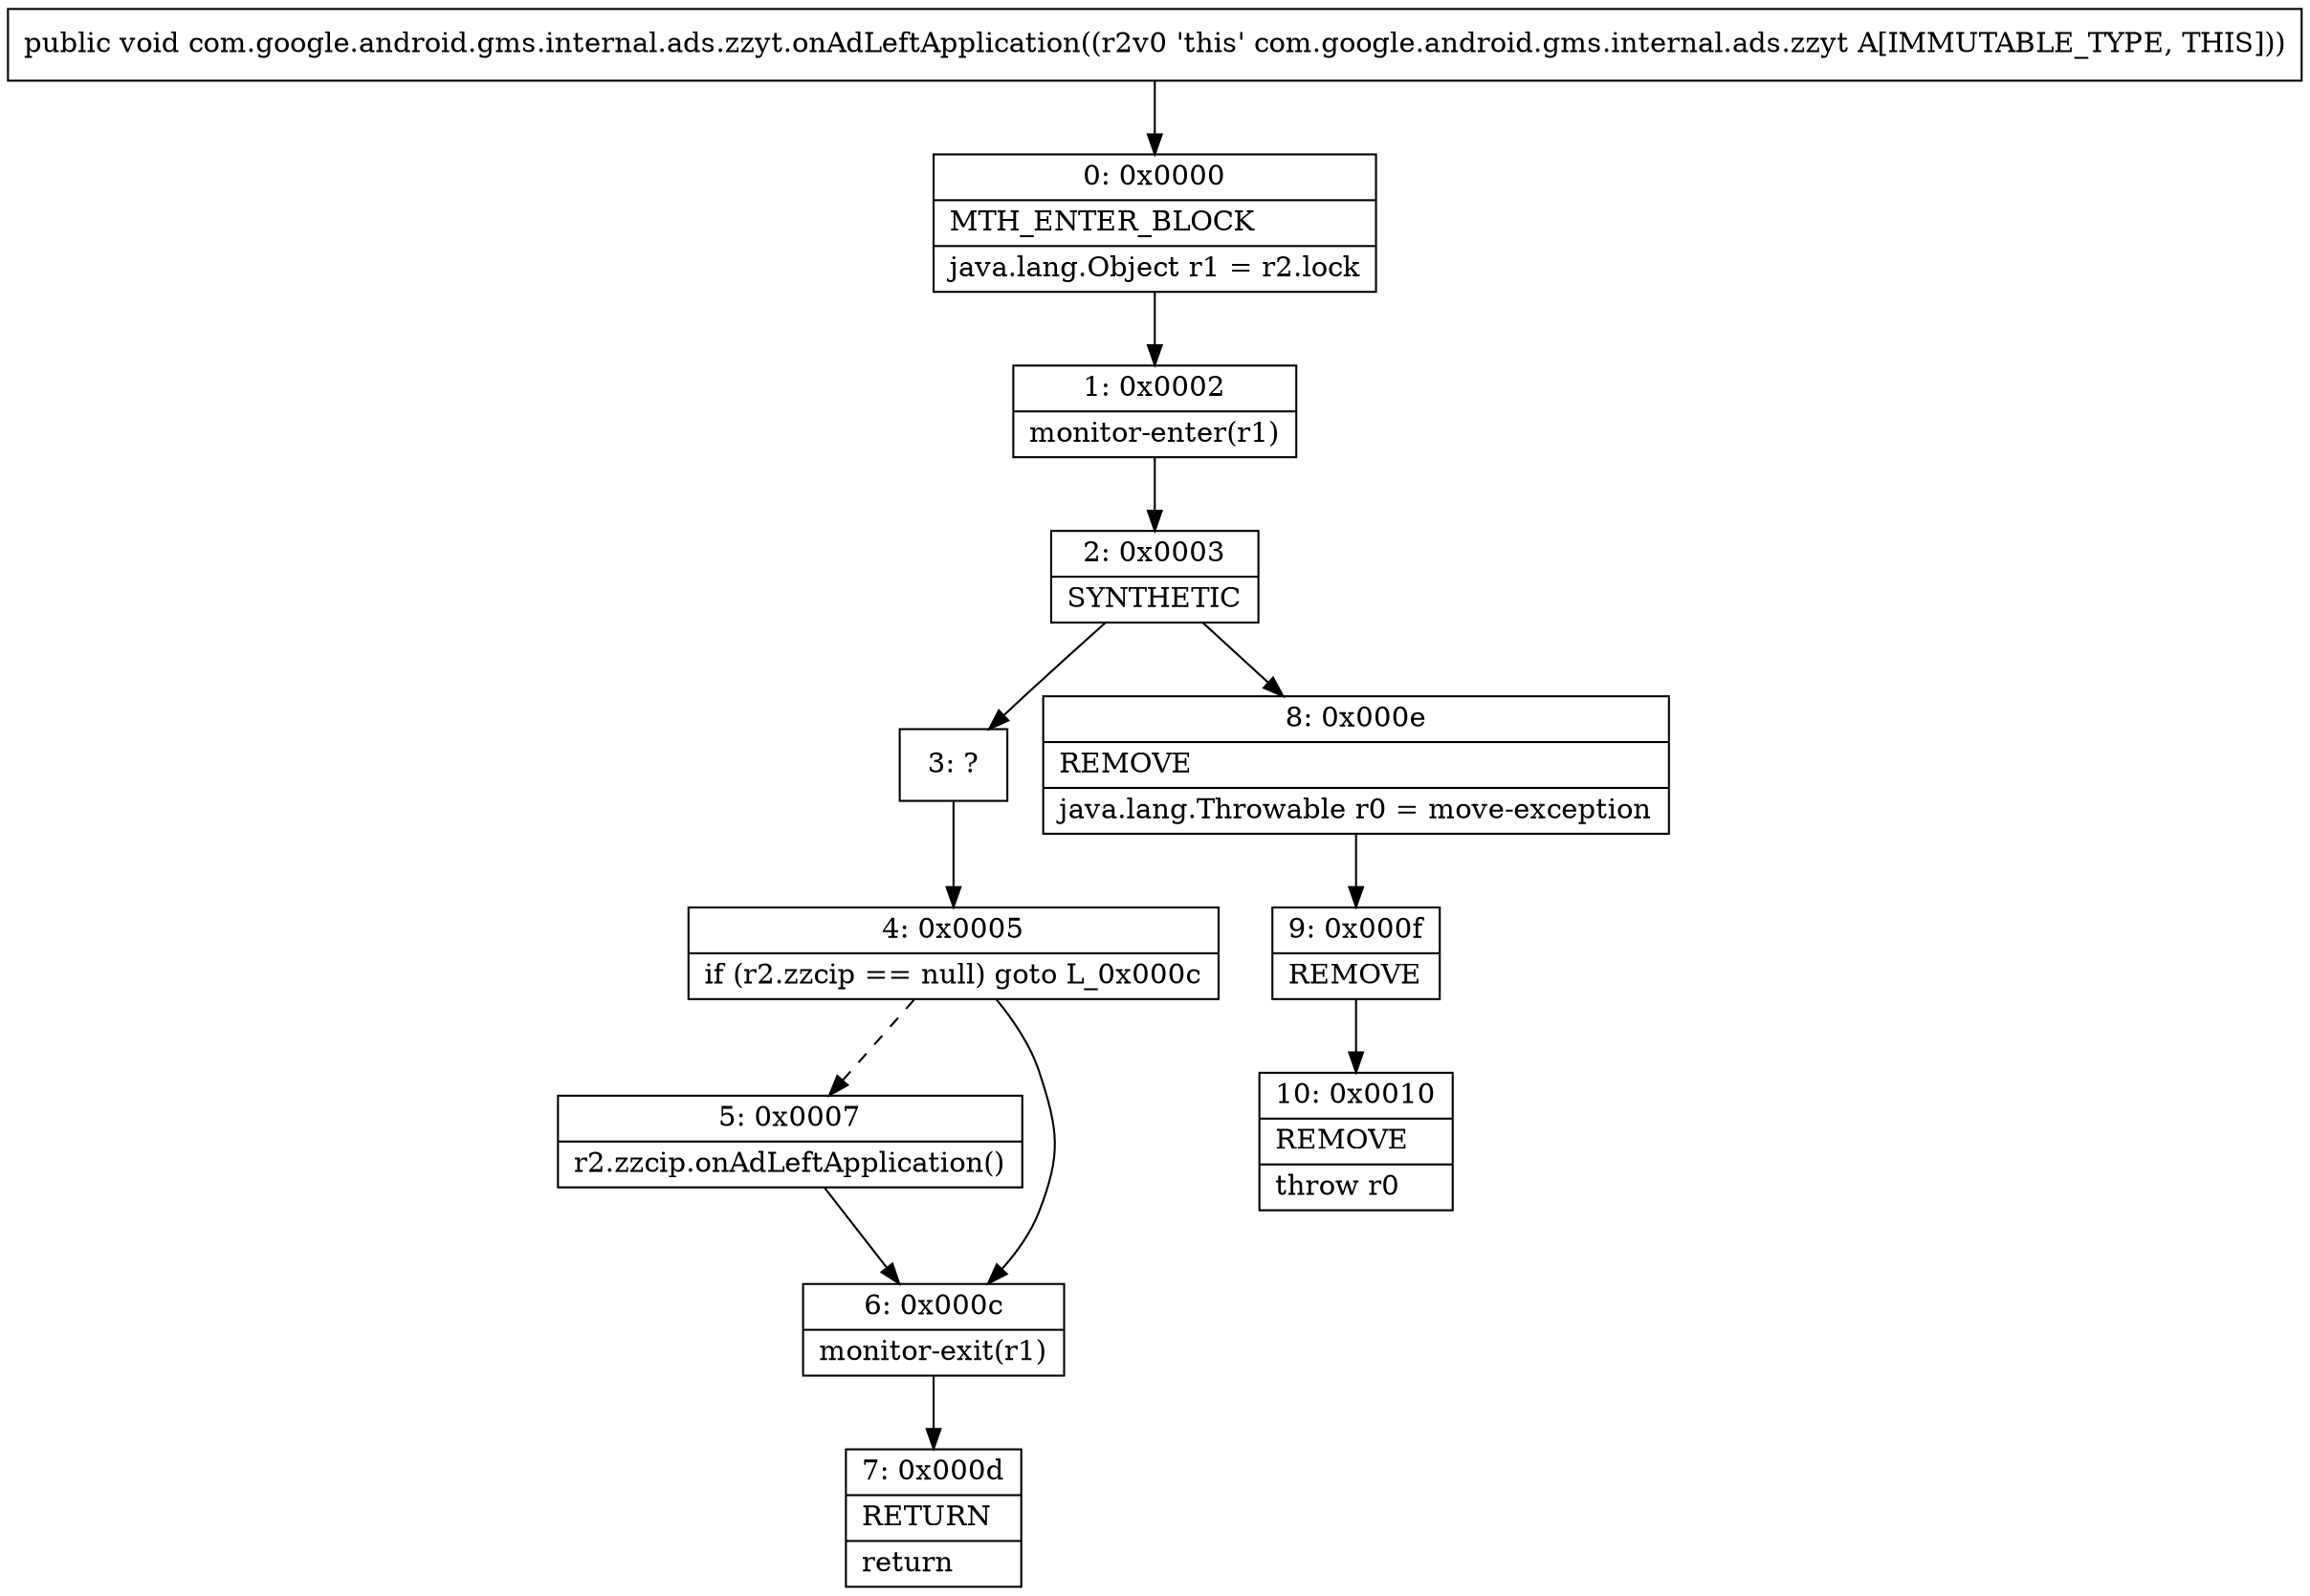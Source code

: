 digraph "CFG forcom.google.android.gms.internal.ads.zzyt.onAdLeftApplication()V" {
Node_0 [shape=record,label="{0\:\ 0x0000|MTH_ENTER_BLOCK\l|java.lang.Object r1 = r2.lock\l}"];
Node_1 [shape=record,label="{1\:\ 0x0002|monitor\-enter(r1)\l}"];
Node_2 [shape=record,label="{2\:\ 0x0003|SYNTHETIC\l}"];
Node_3 [shape=record,label="{3\:\ ?}"];
Node_4 [shape=record,label="{4\:\ 0x0005|if (r2.zzcip == null) goto L_0x000c\l}"];
Node_5 [shape=record,label="{5\:\ 0x0007|r2.zzcip.onAdLeftApplication()\l}"];
Node_6 [shape=record,label="{6\:\ 0x000c|monitor\-exit(r1)\l}"];
Node_7 [shape=record,label="{7\:\ 0x000d|RETURN\l|return\l}"];
Node_8 [shape=record,label="{8\:\ 0x000e|REMOVE\l|java.lang.Throwable r0 = move\-exception\l}"];
Node_9 [shape=record,label="{9\:\ 0x000f|REMOVE\l}"];
Node_10 [shape=record,label="{10\:\ 0x0010|REMOVE\l|throw r0\l}"];
MethodNode[shape=record,label="{public void com.google.android.gms.internal.ads.zzyt.onAdLeftApplication((r2v0 'this' com.google.android.gms.internal.ads.zzyt A[IMMUTABLE_TYPE, THIS])) }"];
MethodNode -> Node_0;
Node_0 -> Node_1;
Node_1 -> Node_2;
Node_2 -> Node_3;
Node_2 -> Node_8;
Node_3 -> Node_4;
Node_4 -> Node_5[style=dashed];
Node_4 -> Node_6;
Node_5 -> Node_6;
Node_6 -> Node_7;
Node_8 -> Node_9;
Node_9 -> Node_10;
}

